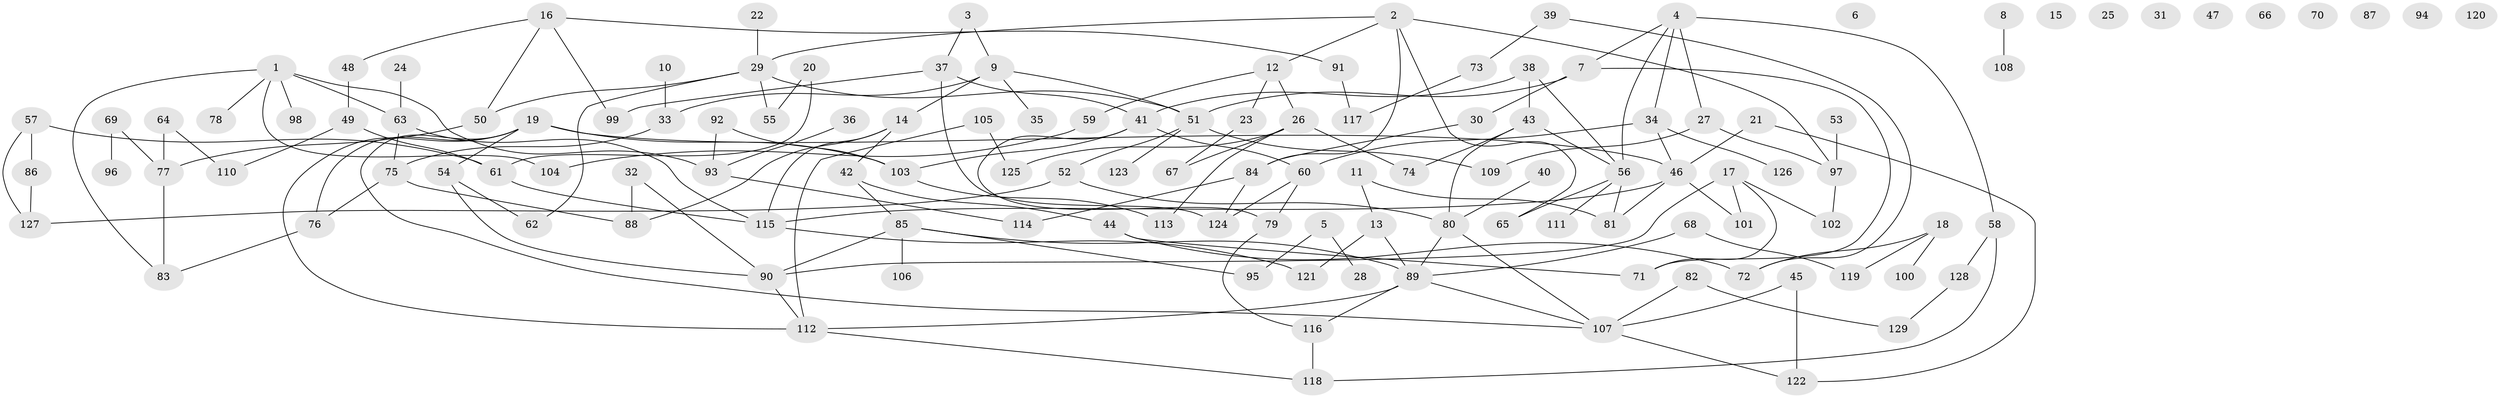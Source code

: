 // Generated by graph-tools (version 1.1) at 2025/39/03/09/25 04:39:01]
// undirected, 129 vertices, 171 edges
graph export_dot {
graph [start="1"]
  node [color=gray90,style=filled];
  1;
  2;
  3;
  4;
  5;
  6;
  7;
  8;
  9;
  10;
  11;
  12;
  13;
  14;
  15;
  16;
  17;
  18;
  19;
  20;
  21;
  22;
  23;
  24;
  25;
  26;
  27;
  28;
  29;
  30;
  31;
  32;
  33;
  34;
  35;
  36;
  37;
  38;
  39;
  40;
  41;
  42;
  43;
  44;
  45;
  46;
  47;
  48;
  49;
  50;
  51;
  52;
  53;
  54;
  55;
  56;
  57;
  58;
  59;
  60;
  61;
  62;
  63;
  64;
  65;
  66;
  67;
  68;
  69;
  70;
  71;
  72;
  73;
  74;
  75;
  76;
  77;
  78;
  79;
  80;
  81;
  82;
  83;
  84;
  85;
  86;
  87;
  88;
  89;
  90;
  91;
  92;
  93;
  94;
  95;
  96;
  97;
  98;
  99;
  100;
  101;
  102;
  103;
  104;
  105;
  106;
  107;
  108;
  109;
  110;
  111;
  112;
  113;
  114;
  115;
  116;
  117;
  118;
  119;
  120;
  121;
  122;
  123;
  124;
  125;
  126;
  127;
  128;
  129;
  1 -- 63;
  1 -- 78;
  1 -- 83;
  1 -- 93;
  1 -- 98;
  1 -- 104;
  2 -- 12;
  2 -- 29;
  2 -- 65;
  2 -- 84;
  2 -- 97;
  3 -- 9;
  3 -- 37;
  4 -- 7;
  4 -- 27;
  4 -- 34;
  4 -- 56;
  4 -- 58;
  5 -- 28;
  5 -- 95;
  7 -- 30;
  7 -- 51;
  7 -- 71;
  8 -- 108;
  9 -- 14;
  9 -- 33;
  9 -- 35;
  9 -- 51;
  10 -- 33;
  11 -- 13;
  11 -- 81;
  12 -- 23;
  12 -- 26;
  12 -- 59;
  13 -- 89;
  13 -- 121;
  14 -- 42;
  14 -- 88;
  14 -- 115;
  16 -- 48;
  16 -- 50;
  16 -- 91;
  16 -- 99;
  17 -- 71;
  17 -- 90;
  17 -- 101;
  17 -- 102;
  18 -- 72;
  18 -- 100;
  18 -- 119;
  19 -- 46;
  19 -- 54;
  19 -- 76;
  19 -- 103;
  19 -- 107;
  19 -- 112;
  20 -- 55;
  20 -- 61;
  21 -- 46;
  21 -- 122;
  22 -- 29;
  23 -- 67;
  24 -- 63;
  26 -- 67;
  26 -- 74;
  26 -- 113;
  26 -- 125;
  27 -- 97;
  27 -- 109;
  29 -- 50;
  29 -- 51;
  29 -- 55;
  29 -- 62;
  30 -- 84;
  32 -- 88;
  32 -- 90;
  33 -- 75;
  34 -- 46;
  34 -- 60;
  34 -- 126;
  36 -- 93;
  37 -- 41;
  37 -- 99;
  37 -- 124;
  38 -- 41;
  38 -- 43;
  38 -- 56;
  39 -- 72;
  39 -- 73;
  40 -- 80;
  41 -- 60;
  41 -- 79;
  41 -- 103;
  42 -- 44;
  42 -- 85;
  43 -- 56;
  43 -- 74;
  43 -- 80;
  44 -- 71;
  44 -- 72;
  45 -- 107;
  45 -- 122;
  46 -- 81;
  46 -- 101;
  46 -- 115;
  48 -- 49;
  49 -- 61;
  49 -- 110;
  50 -- 77;
  51 -- 52;
  51 -- 109;
  51 -- 123;
  52 -- 80;
  52 -- 127;
  53 -- 97;
  54 -- 62;
  54 -- 90;
  56 -- 65;
  56 -- 81;
  56 -- 111;
  57 -- 61;
  57 -- 86;
  57 -- 127;
  58 -- 118;
  58 -- 128;
  59 -- 104;
  60 -- 79;
  60 -- 124;
  61 -- 115;
  63 -- 75;
  63 -- 115;
  64 -- 77;
  64 -- 110;
  68 -- 89;
  68 -- 119;
  69 -- 77;
  69 -- 96;
  73 -- 117;
  75 -- 76;
  75 -- 88;
  76 -- 83;
  77 -- 83;
  79 -- 116;
  80 -- 89;
  80 -- 107;
  82 -- 107;
  82 -- 129;
  84 -- 114;
  84 -- 124;
  85 -- 89;
  85 -- 90;
  85 -- 95;
  85 -- 106;
  86 -- 127;
  89 -- 107;
  89 -- 112;
  89 -- 116;
  90 -- 112;
  91 -- 117;
  92 -- 93;
  92 -- 103;
  93 -- 114;
  97 -- 102;
  103 -- 113;
  105 -- 112;
  105 -- 125;
  107 -- 122;
  112 -- 118;
  115 -- 121;
  116 -- 118;
  128 -- 129;
}
